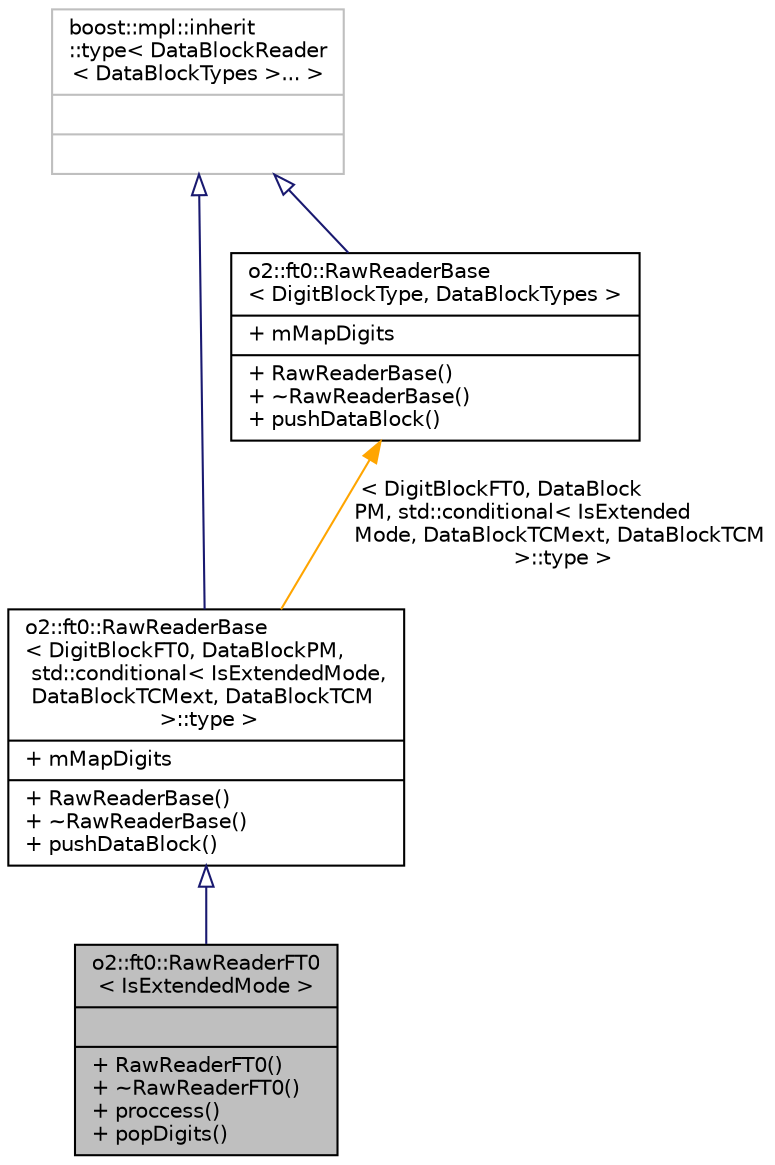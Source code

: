 digraph "o2::ft0::RawReaderFT0&lt; IsExtendedMode &gt;"
{
 // INTERACTIVE_SVG=YES
  bgcolor="transparent";
  edge [fontname="Helvetica",fontsize="10",labelfontname="Helvetica",labelfontsize="10"];
  node [fontname="Helvetica",fontsize="10",shape=record];
  Node0 [label="{o2::ft0::RawReaderFT0\l\< IsExtendedMode \>\n||+ RawReaderFT0()\l+ ~RawReaderFT0()\l+ proccess()\l+ popDigits()\l}",height=0.2,width=0.4,color="black", fillcolor="grey75", style="filled", fontcolor="black"];
  Node1 -> Node0 [dir="back",color="midnightblue",fontsize="10",style="solid",arrowtail="onormal",fontname="Helvetica"];
  Node1 [label="{o2::ft0::RawReaderBase\l\< DigitBlockFT0, DataBlockPM,\l std::conditional\< IsExtendedMode,\l DataBlockTCMext, DataBlockTCM\l \>::type \>\n|+ mMapDigits\l|+ RawReaderBase()\l+ ~RawReaderBase()\l+ pushDataBlock()\l}",height=0.2,width=0.4,color="black",URL="$d0/db1/classo2_1_1ft0_1_1RawReaderBase.html"];
  Node2 -> Node1 [dir="back",color="midnightblue",fontsize="10",style="solid",arrowtail="onormal",fontname="Helvetica"];
  Node2 [label="{boost::mpl::inherit\l::type\< DataBlockReader\l\< DataBlockTypes \>... \>\n||}",height=0.2,width=0.4,color="grey75"];
  Node3 -> Node1 [dir="back",color="orange",fontsize="10",style="solid",label=" \< DigitBlockFT0, DataBlock\lPM, std::conditional\< IsExtended\lMode, DataBlockTCMext, DataBlockTCM\l \>::type \>" ,fontname="Helvetica"];
  Node3 [label="{o2::ft0::RawReaderBase\l\< DigitBlockType, DataBlockTypes \>\n|+ mMapDigits\l|+ RawReaderBase()\l+ ~RawReaderBase()\l+ pushDataBlock()\l}",height=0.2,width=0.4,color="black",URL="$d0/db1/classo2_1_1ft0_1_1RawReaderBase.html"];
  Node2 -> Node3 [dir="back",color="midnightblue",fontsize="10",style="solid",arrowtail="onormal",fontname="Helvetica"];
}
